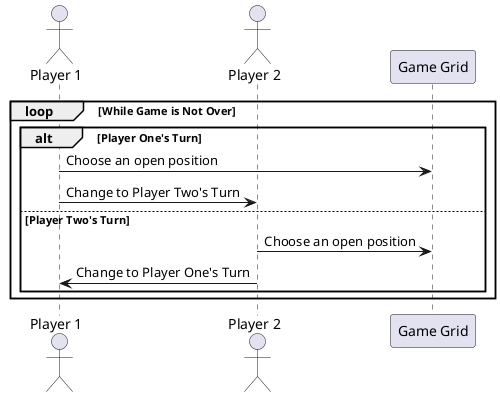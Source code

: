 @startuml
' Two actors as players, giving an alias for simplier writing later
actor p1 as "Player 1"
actor p2 as "Player 2"

' The grid the game is played on
participant grid as "Game Grid"

' The core loop of the game
loop While Game is Not Over
    alt Player One's Turn
        p1 -> grid : Choose an open position
        p1 -> p2 : Change to Player Two's Turn        
    else Player Two's Turn
        p2 -> grid : Choose an open position
        p2 -> p1 : Change to Player One's Turn        
    end
end
@enduml